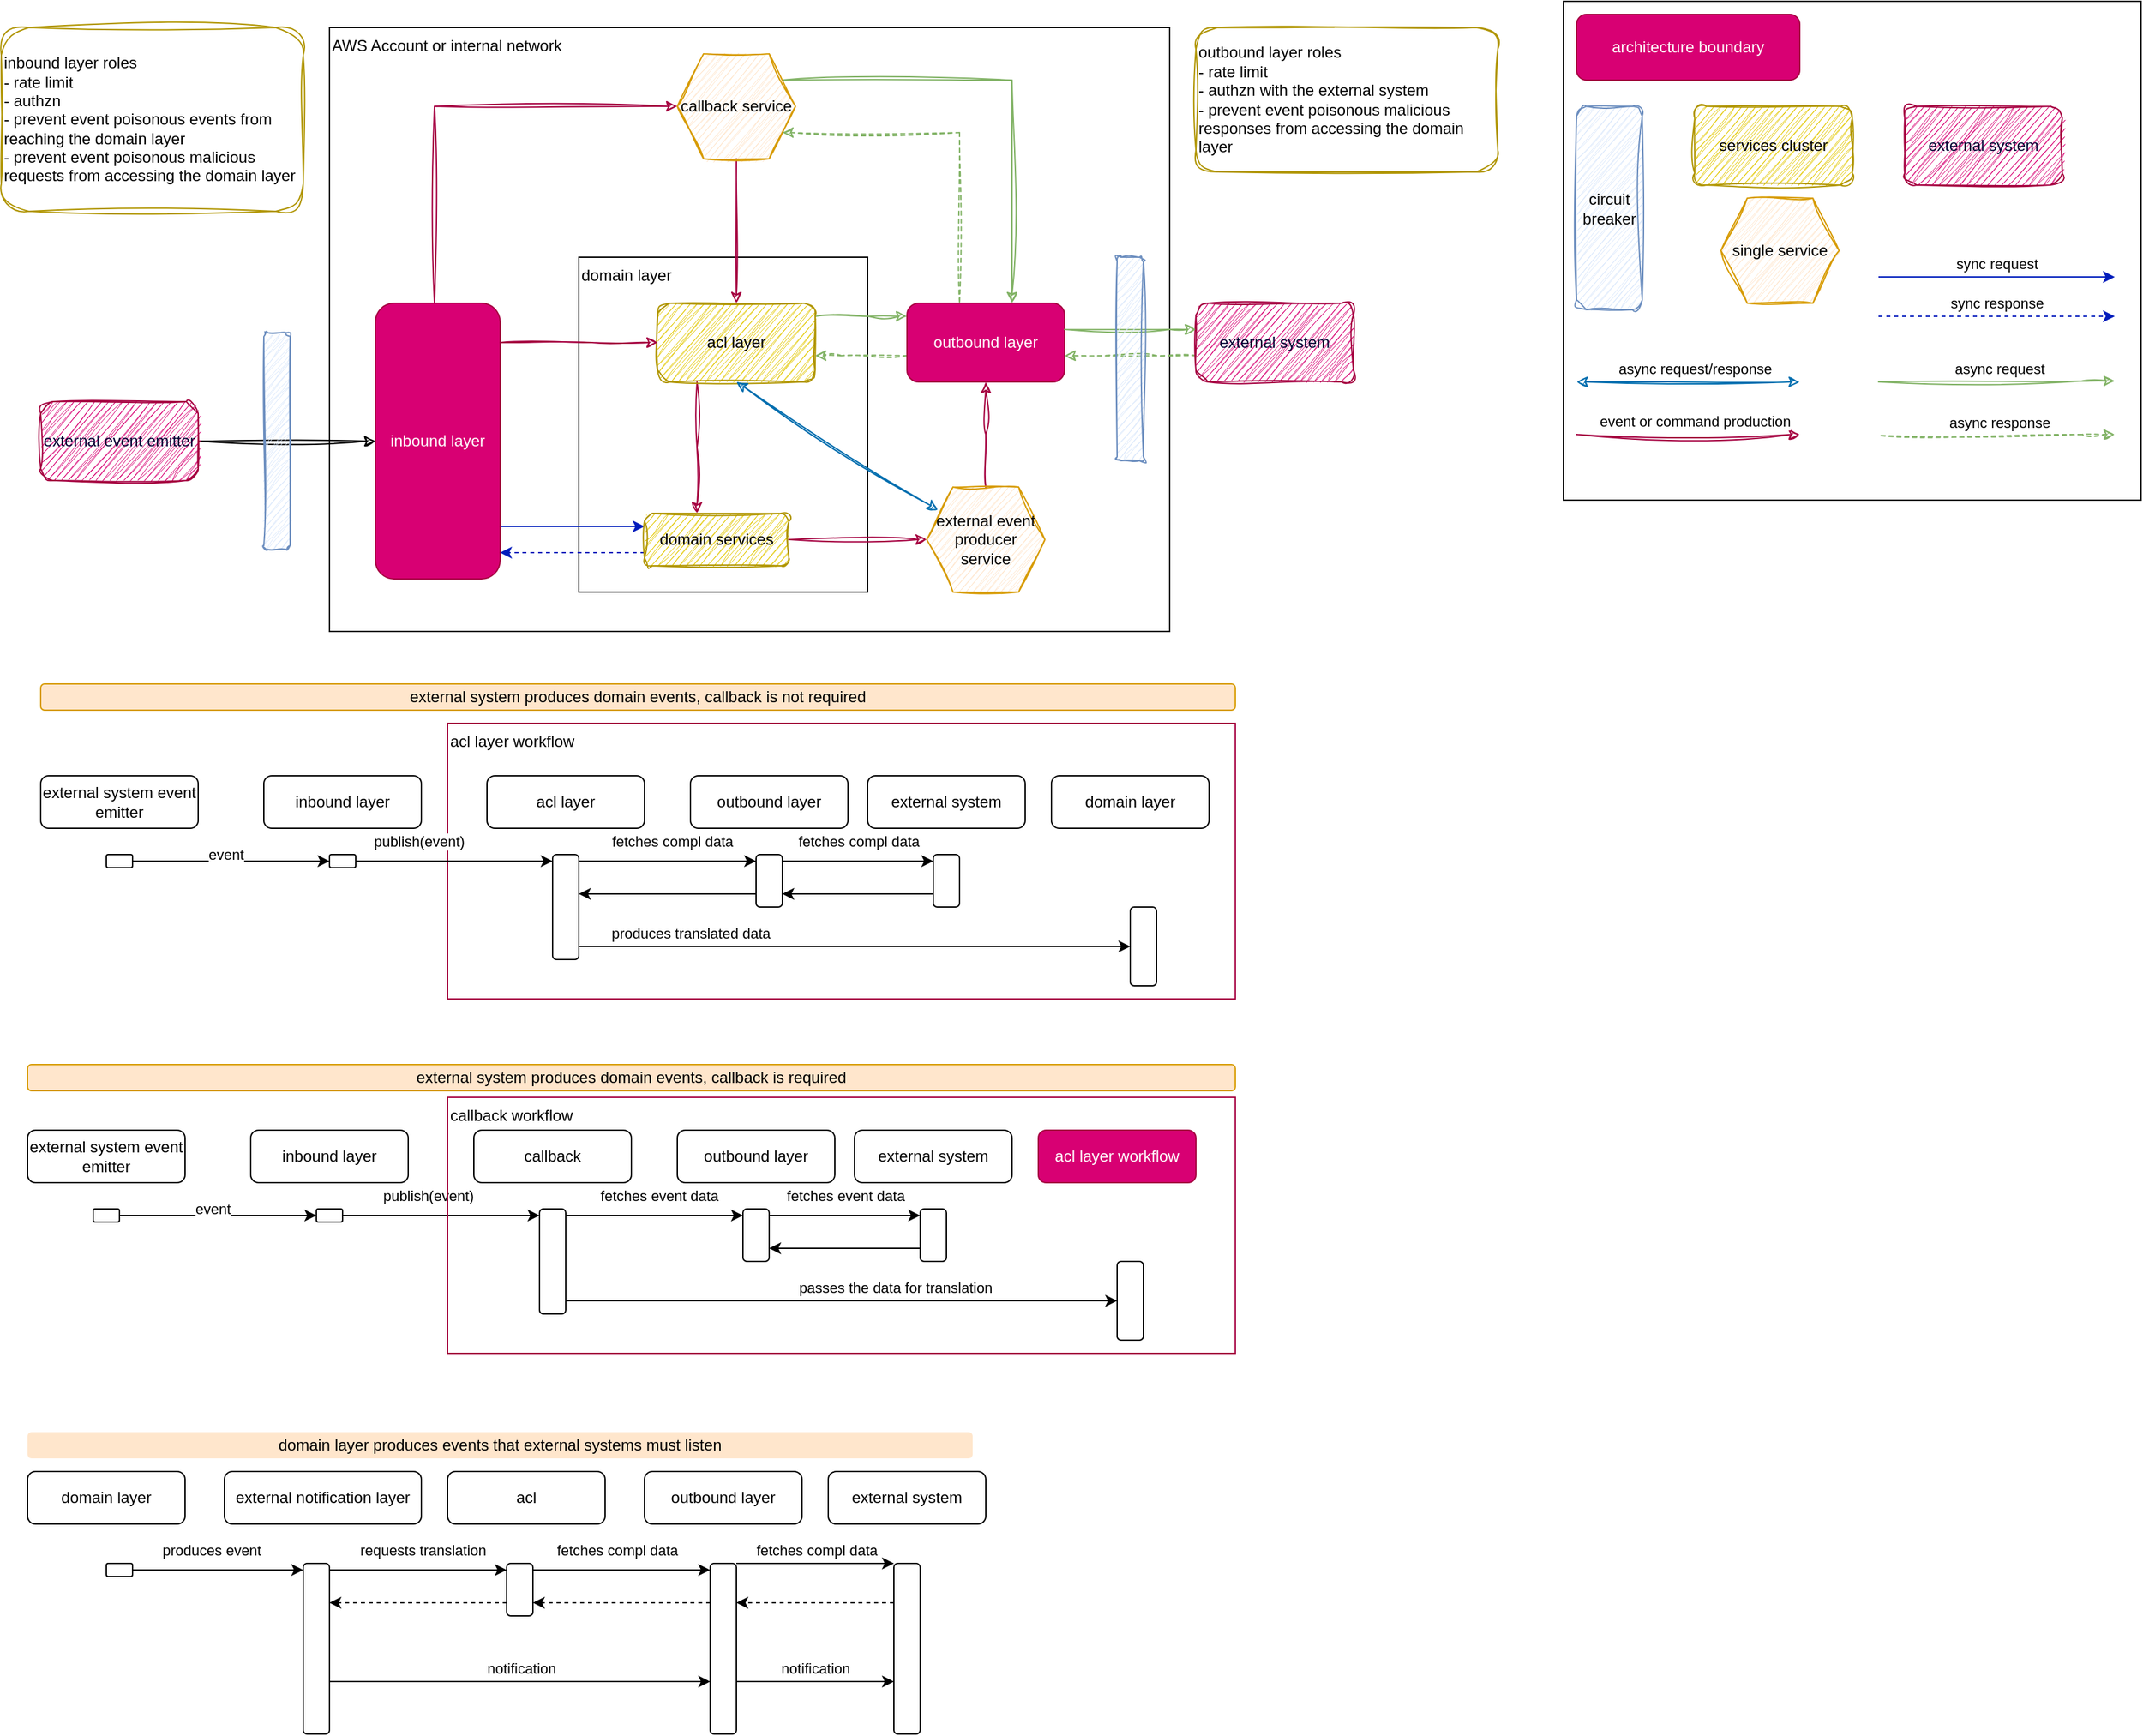 <mxfile version="24.7.16">
  <diagram name="Page-1" id="mTSfqAxX8N2mnZxUYapa">
    <mxGraphModel dx="1545" dy="945" grid="1" gridSize="10" guides="1" tooltips="1" connect="1" arrows="1" fold="1" page="1" pageScale="1" pageWidth="1100" pageHeight="850" math="0" shadow="0">
      <root>
        <mxCell id="0" />
        <mxCell id="1" parent="0" />
        <mxCell id="BMornot-12GbIPk6p5fr-218" value="AWS Account or internal network" style="rounded=0;whiteSpace=wrap;html=1;fillColor=none;align=left;verticalAlign=top;strokeColor=default;" parent="1" vertex="1">
          <mxGeometry x="440" y="130" width="640" height="460" as="geometry" />
        </mxCell>
        <mxCell id="n0J22c6dAYTdCPLAt_92-2" value="domain layer" style="rounded=0;whiteSpace=wrap;html=1;align=left;verticalAlign=top;" vertex="1" parent="1">
          <mxGeometry x="630" y="305" width="220" height="255" as="geometry" />
        </mxCell>
        <mxCell id="BMornot-12GbIPk6p5fr-287" value="acl layer workflow" style="rounded=0;whiteSpace=wrap;html=1;fillColor=none;fontColor=#000000;strokeColor=#A50040;align=left;verticalAlign=top;" parent="1" vertex="1">
          <mxGeometry x="530" y="660" width="600" height="210" as="geometry" />
        </mxCell>
        <mxCell id="BMornot-12GbIPk6p5fr-230" value="" style="rounded=0;whiteSpace=wrap;html=1;fillColor=none;align=left;verticalAlign=top;strokeColor=default;" parent="1" vertex="1">
          <mxGeometry x="1380" y="110" width="440" height="380" as="geometry" />
        </mxCell>
        <mxCell id="BMornot-12GbIPk6p5fr-58" value="external system event emitter" style="rounded=1;whiteSpace=wrap;html=1;" parent="1" vertex="1">
          <mxGeometry x="220" y="700" width="120" height="40" as="geometry" />
        </mxCell>
        <mxCell id="BMornot-12GbIPk6p5fr-59" value="acl layer" style="rounded=1;whiteSpace=wrap;html=1;" parent="1" vertex="1">
          <mxGeometry x="560" y="700" width="120" height="40" as="geometry" />
        </mxCell>
        <mxCell id="BMornot-12GbIPk6p5fr-60" value="outbound layer" style="rounded=1;whiteSpace=wrap;html=1;" parent="1" vertex="1">
          <mxGeometry x="715" y="700" width="120" height="40" as="geometry" />
        </mxCell>
        <mxCell id="BMornot-12GbIPk6p5fr-61" value="domain layer" style="rounded=1;whiteSpace=wrap;html=1;" parent="1" vertex="1">
          <mxGeometry x="990" y="700" width="120" height="40" as="geometry" />
        </mxCell>
        <mxCell id="BMornot-12GbIPk6p5fr-62" value="external system" style="rounded=1;whiteSpace=wrap;html=1;" parent="1" vertex="1">
          <mxGeometry x="850" y="700" width="120" height="40" as="geometry" />
        </mxCell>
        <mxCell id="BMornot-12GbIPk6p5fr-63" value="external system produces domain events, callback is not required" style="rounded=1;whiteSpace=wrap;html=1;fillColor=#ffe6cc;strokeColor=#d79b00;" parent="1" vertex="1">
          <mxGeometry x="220" y="630" width="910" height="20" as="geometry" />
        </mxCell>
        <mxCell id="BMornot-12GbIPk6p5fr-72" style="edgeStyle=orthogonalEdgeStyle;rounded=0;orthogonalLoop=1;jettySize=auto;html=1;" parent="1" source="BMornot-12GbIPk6p5fr-66" target="BMornot-12GbIPk6p5fr-71" edge="1">
          <mxGeometry relative="1" as="geometry">
            <Array as="points">
              <mxPoint x="870" y="765" />
              <mxPoint x="870" y="765" />
            </Array>
          </mxGeometry>
        </mxCell>
        <mxCell id="BMornot-12GbIPk6p5fr-79" value="fetches compl data" style="edgeLabel;html=1;align=center;verticalAlign=middle;resizable=0;points=[];" parent="BMornot-12GbIPk6p5fr-72" vertex="1" connectable="0">
          <mxGeometry x="-0.346" relative="1" as="geometry">
            <mxPoint x="20" y="-15" as="offset" />
          </mxGeometry>
        </mxCell>
        <mxCell id="BMornot-12GbIPk6p5fr-75" style="edgeStyle=orthogonalEdgeStyle;rounded=0;orthogonalLoop=1;jettySize=auto;html=1;" parent="1" source="BMornot-12GbIPk6p5fr-66" target="BMornot-12GbIPk6p5fr-68" edge="1">
          <mxGeometry relative="1" as="geometry">
            <Array as="points">
              <mxPoint x="730" y="790" />
              <mxPoint x="730" y="790" />
            </Array>
          </mxGeometry>
        </mxCell>
        <mxCell id="BMornot-12GbIPk6p5fr-66" value="" style="rounded=1;whiteSpace=wrap;html=1;" parent="1" vertex="1">
          <mxGeometry x="765" y="760" width="20" height="40" as="geometry" />
        </mxCell>
        <mxCell id="BMornot-12GbIPk6p5fr-69" style="edgeStyle=orthogonalEdgeStyle;rounded=0;orthogonalLoop=1;jettySize=auto;html=1;" parent="1" source="BMornot-12GbIPk6p5fr-67" target="BMornot-12GbIPk6p5fr-68" edge="1">
          <mxGeometry relative="1" as="geometry">
            <Array as="points">
              <mxPoint x="580" y="765" />
              <mxPoint x="580" y="765" />
            </Array>
          </mxGeometry>
        </mxCell>
        <mxCell id="BMornot-12GbIPk6p5fr-294" value="publish(event)" style="edgeLabel;html=1;align=center;verticalAlign=middle;resizable=0;points=[];" parent="BMornot-12GbIPk6p5fr-69" vertex="1" connectable="0">
          <mxGeometry x="-0.431" relative="1" as="geometry">
            <mxPoint x="5" y="-15" as="offset" />
          </mxGeometry>
        </mxCell>
        <mxCell id="BMornot-12GbIPk6p5fr-67" value="" style="rounded=1;whiteSpace=wrap;html=1;" parent="1" vertex="1">
          <mxGeometry x="440" y="760" width="20" height="10" as="geometry" />
        </mxCell>
        <mxCell id="BMornot-12GbIPk6p5fr-70" style="edgeStyle=orthogonalEdgeStyle;rounded=0;orthogonalLoop=1;jettySize=auto;html=1;" parent="1" source="BMornot-12GbIPk6p5fr-68" target="BMornot-12GbIPk6p5fr-66" edge="1">
          <mxGeometry relative="1" as="geometry">
            <Array as="points">
              <mxPoint x="740" y="765" />
              <mxPoint x="740" y="765" />
            </Array>
          </mxGeometry>
        </mxCell>
        <mxCell id="BMornot-12GbIPk6p5fr-78" value="fetches compl data" style="edgeLabel;html=1;align=center;verticalAlign=middle;resizable=0;points=[];" parent="BMornot-12GbIPk6p5fr-70" vertex="1" connectable="0">
          <mxGeometry x="-0.27" y="1" relative="1" as="geometry">
            <mxPoint x="21" y="-14" as="offset" />
          </mxGeometry>
        </mxCell>
        <mxCell id="BMornot-12GbIPk6p5fr-77" style="edgeStyle=orthogonalEdgeStyle;rounded=0;orthogonalLoop=1;jettySize=auto;html=1;" parent="1" source="BMornot-12GbIPk6p5fr-68" target="BMornot-12GbIPk6p5fr-76" edge="1">
          <mxGeometry relative="1" as="geometry">
            <Array as="points">
              <mxPoint x="740" y="830" />
              <mxPoint x="740" y="830" />
            </Array>
          </mxGeometry>
        </mxCell>
        <mxCell id="BMornot-12GbIPk6p5fr-80" value="produces translated data" style="edgeLabel;html=1;align=center;verticalAlign=middle;resizable=0;points=[];" parent="BMornot-12GbIPk6p5fr-77" vertex="1" connectable="0">
          <mxGeometry x="-0.729" y="1" relative="1" as="geometry">
            <mxPoint x="28" y="-9" as="offset" />
          </mxGeometry>
        </mxCell>
        <mxCell id="BMornot-12GbIPk6p5fr-68" value="" style="rounded=1;whiteSpace=wrap;html=1;" parent="1" vertex="1">
          <mxGeometry x="610" y="760" width="20" height="80" as="geometry" />
        </mxCell>
        <mxCell id="BMornot-12GbIPk6p5fr-73" style="edgeStyle=orthogonalEdgeStyle;rounded=0;orthogonalLoop=1;jettySize=auto;html=1;" parent="1" source="BMornot-12GbIPk6p5fr-71" target="BMornot-12GbIPk6p5fr-66" edge="1">
          <mxGeometry relative="1" as="geometry">
            <Array as="points">
              <mxPoint x="820" y="790" />
              <mxPoint x="820" y="790" />
            </Array>
          </mxGeometry>
        </mxCell>
        <mxCell id="BMornot-12GbIPk6p5fr-71" value="" style="rounded=1;whiteSpace=wrap;html=1;" parent="1" vertex="1">
          <mxGeometry x="900" y="760" width="20" height="40" as="geometry" />
        </mxCell>
        <mxCell id="BMornot-12GbIPk6p5fr-76" value="" style="rounded=1;whiteSpace=wrap;html=1;" parent="1" vertex="1">
          <mxGeometry x="1050" y="800" width="20" height="60" as="geometry" />
        </mxCell>
        <mxCell id="BMornot-12GbIPk6p5fr-87" style="edgeStyle=orthogonalEdgeStyle;rounded=0;orthogonalLoop=1;jettySize=auto;html=1;" parent="1" source="BMornot-12GbIPk6p5fr-90" target="BMornot-12GbIPk6p5fr-99" edge="1">
          <mxGeometry relative="1" as="geometry">
            <Array as="points">
              <mxPoint x="680" y="1305" />
              <mxPoint x="680" y="1305" />
            </Array>
          </mxGeometry>
        </mxCell>
        <mxCell id="BMornot-12GbIPk6p5fr-88" value="fetches compl data" style="edgeLabel;html=1;align=center;verticalAlign=middle;resizable=0;points=[];" parent="BMornot-12GbIPk6p5fr-87" vertex="1" connectable="0">
          <mxGeometry x="-0.346" relative="1" as="geometry">
            <mxPoint x="20" y="-15" as="offset" />
          </mxGeometry>
        </mxCell>
        <mxCell id="BMornot-12GbIPk6p5fr-89" style="edgeStyle=orthogonalEdgeStyle;rounded=0;orthogonalLoop=1;jettySize=auto;html=1;dashed=1;" parent="1" source="BMornot-12GbIPk6p5fr-90" target="BMornot-12GbIPk6p5fr-97" edge="1">
          <mxGeometry relative="1" as="geometry">
            <Array as="points">
              <mxPoint x="540" y="1330" />
              <mxPoint x="540" y="1330" />
            </Array>
          </mxGeometry>
        </mxCell>
        <mxCell id="BMornot-12GbIPk6p5fr-90" value="" style="rounded=1;whiteSpace=wrap;html=1;" parent="1" vertex="1">
          <mxGeometry x="575" y="1300" width="20" height="40" as="geometry" />
        </mxCell>
        <mxCell id="BMornot-12GbIPk6p5fr-91" style="edgeStyle=orthogonalEdgeStyle;rounded=0;orthogonalLoop=1;jettySize=auto;html=1;" parent="1" source="BMornot-12GbIPk6p5fr-92" target="BMornot-12GbIPk6p5fr-97" edge="1">
          <mxGeometry relative="1" as="geometry">
            <Array as="points">
              <mxPoint x="390" y="1305" />
              <mxPoint x="390" y="1305" />
            </Array>
          </mxGeometry>
        </mxCell>
        <mxCell id="BMornot-12GbIPk6p5fr-112" value="produces event" style="edgeLabel;html=1;align=center;verticalAlign=middle;resizable=0;points=[];" parent="BMornot-12GbIPk6p5fr-91" vertex="1" connectable="0">
          <mxGeometry x="-0.402" y="-1" relative="1" as="geometry">
            <mxPoint x="21" y="-16" as="offset" />
          </mxGeometry>
        </mxCell>
        <mxCell id="BMornot-12GbIPk6p5fr-92" value="" style="rounded=1;whiteSpace=wrap;html=1;" parent="1" vertex="1">
          <mxGeometry x="270" y="1300" width="20" height="10" as="geometry" />
        </mxCell>
        <mxCell id="BMornot-12GbIPk6p5fr-93" style="edgeStyle=orthogonalEdgeStyle;rounded=0;orthogonalLoop=1;jettySize=auto;html=1;" parent="1" source="BMornot-12GbIPk6p5fr-97" target="BMornot-12GbIPk6p5fr-90" edge="1">
          <mxGeometry relative="1" as="geometry">
            <Array as="points">
              <mxPoint x="550" y="1305" />
              <mxPoint x="550" y="1305" />
            </Array>
          </mxGeometry>
        </mxCell>
        <mxCell id="BMornot-12GbIPk6p5fr-94" value="requests translation" style="edgeLabel;html=1;align=center;verticalAlign=middle;resizable=0;points=[];" parent="BMornot-12GbIPk6p5fr-93" vertex="1" connectable="0">
          <mxGeometry x="-0.27" y="1" relative="1" as="geometry">
            <mxPoint x="21" y="-14" as="offset" />
          </mxGeometry>
        </mxCell>
        <mxCell id="BMornot-12GbIPk6p5fr-95" style="edgeStyle=orthogonalEdgeStyle;rounded=0;orthogonalLoop=1;jettySize=auto;html=1;" parent="1" source="BMornot-12GbIPk6p5fr-97" target="BMornot-12GbIPk6p5fr-99" edge="1">
          <mxGeometry relative="1" as="geometry">
            <Array as="points">
              <mxPoint x="590" y="1390" />
              <mxPoint x="590" y="1390" />
            </Array>
            <mxPoint x="740" y="1370" as="targetPoint" />
          </mxGeometry>
        </mxCell>
        <mxCell id="BMornot-12GbIPk6p5fr-96" value="notification" style="edgeLabel;html=1;align=center;verticalAlign=middle;resizable=0;points=[];" parent="BMornot-12GbIPk6p5fr-95" vertex="1" connectable="0">
          <mxGeometry x="-0.729" y="1" relative="1" as="geometry">
            <mxPoint x="106" y="-9" as="offset" />
          </mxGeometry>
        </mxCell>
        <mxCell id="BMornot-12GbIPk6p5fr-97" value="" style="rounded=1;whiteSpace=wrap;html=1;" parent="1" vertex="1">
          <mxGeometry x="420" y="1300" width="20" height="130" as="geometry" />
        </mxCell>
        <mxCell id="BMornot-12GbIPk6p5fr-98" style="edgeStyle=orthogonalEdgeStyle;rounded=0;orthogonalLoop=1;jettySize=auto;html=1;dashed=1;" parent="1" source="BMornot-12GbIPk6p5fr-99" target="BMornot-12GbIPk6p5fr-90" edge="1">
          <mxGeometry relative="1" as="geometry">
            <Array as="points">
              <mxPoint x="630" y="1330" />
              <mxPoint x="630" y="1330" />
            </Array>
          </mxGeometry>
        </mxCell>
        <mxCell id="BMornot-12GbIPk6p5fr-114" style="edgeStyle=orthogonalEdgeStyle;rounded=0;orthogonalLoop=1;jettySize=auto;html=1;" parent="1" source="BMornot-12GbIPk6p5fr-99" target="BMornot-12GbIPk6p5fr-113" edge="1">
          <mxGeometry relative="1" as="geometry">
            <Array as="points">
              <mxPoint x="810" y="1300" />
              <mxPoint x="810" y="1300" />
            </Array>
          </mxGeometry>
        </mxCell>
        <mxCell id="BMornot-12GbIPk6p5fr-116" value="fetches compl data" style="edgeLabel;html=1;align=center;verticalAlign=middle;resizable=0;points=[];" parent="BMornot-12GbIPk6p5fr-114" vertex="1" connectable="0">
          <mxGeometry x="-0.341" y="-1" relative="1" as="geometry">
            <mxPoint x="21" y="-11" as="offset" />
          </mxGeometry>
        </mxCell>
        <mxCell id="BMornot-12GbIPk6p5fr-118" style="edgeStyle=orthogonalEdgeStyle;rounded=0;orthogonalLoop=1;jettySize=auto;html=1;" parent="1" source="BMornot-12GbIPk6p5fr-99" target="BMornot-12GbIPk6p5fr-113" edge="1">
          <mxGeometry relative="1" as="geometry">
            <Array as="points">
              <mxPoint x="810" y="1390" />
              <mxPoint x="810" y="1390" />
            </Array>
          </mxGeometry>
        </mxCell>
        <mxCell id="BMornot-12GbIPk6p5fr-119" value="notification" style="edgeLabel;html=1;align=center;verticalAlign=middle;resizable=0;points=[];" parent="BMornot-12GbIPk6p5fr-118" vertex="1" connectable="0">
          <mxGeometry x="-0.255" y="2" relative="1" as="geometry">
            <mxPoint x="15" y="-8" as="offset" />
          </mxGeometry>
        </mxCell>
        <mxCell id="BMornot-12GbIPk6p5fr-99" value="" style="rounded=1;whiteSpace=wrap;html=1;" parent="1" vertex="1">
          <mxGeometry x="730" y="1300" width="20" height="130" as="geometry" />
        </mxCell>
        <mxCell id="BMornot-12GbIPk6p5fr-103" value="domain layer" style="rounded=1;whiteSpace=wrap;html=1;" parent="1" vertex="1">
          <mxGeometry x="210" y="1230" width="120" height="40" as="geometry" />
        </mxCell>
        <mxCell id="BMornot-12GbIPk6p5fr-104" value="external notification layer" style="rounded=1;whiteSpace=wrap;html=1;" parent="1" vertex="1">
          <mxGeometry x="360" y="1230" width="150" height="40" as="geometry" />
        </mxCell>
        <mxCell id="BMornot-12GbIPk6p5fr-107" value="outbound layer" style="rounded=1;whiteSpace=wrap;html=1;" parent="1" vertex="1">
          <mxGeometry x="680" y="1230" width="120" height="40" as="geometry" />
        </mxCell>
        <mxCell id="BMornot-12GbIPk6p5fr-108" value="external system" style="rounded=1;whiteSpace=wrap;html=1;" parent="1" vertex="1">
          <mxGeometry x="820" y="1230" width="120" height="40" as="geometry" />
        </mxCell>
        <mxCell id="BMornot-12GbIPk6p5fr-110" value="acl" style="rounded=1;whiteSpace=wrap;html=1;" parent="1" vertex="1">
          <mxGeometry x="530" y="1230" width="120" height="40" as="geometry" />
        </mxCell>
        <mxCell id="BMornot-12GbIPk6p5fr-115" style="edgeStyle=orthogonalEdgeStyle;rounded=0;orthogonalLoop=1;jettySize=auto;html=1;dashed=1;" parent="1" source="BMornot-12GbIPk6p5fr-113" target="BMornot-12GbIPk6p5fr-99" edge="1">
          <mxGeometry relative="1" as="geometry">
            <Array as="points">
              <mxPoint x="810" y="1330" />
              <mxPoint x="810" y="1330" />
            </Array>
          </mxGeometry>
        </mxCell>
        <mxCell id="BMornot-12GbIPk6p5fr-113" value="" style="rounded=1;whiteSpace=wrap;html=1;" parent="1" vertex="1">
          <mxGeometry x="870" y="1300" width="20" height="130" as="geometry" />
        </mxCell>
        <mxCell id="BMornot-12GbIPk6p5fr-120" value="domain layer produces events that external systems must listen" style="rounded=1;whiteSpace=wrap;html=1;fillColor=#ffe6cc;strokeColor=none;" parent="1" vertex="1">
          <mxGeometry x="210" y="1200" width="720" height="20" as="geometry" />
        </mxCell>
        <mxCell id="BMornot-12GbIPk6p5fr-195" style="edgeStyle=orthogonalEdgeStyle;rounded=0;orthogonalLoop=1;jettySize=auto;html=1;sketch=1;curveFitting=1;jiggle=2;" parent="1" source="BMornot-12GbIPk6p5fr-183" target="BMornot-12GbIPk6p5fr-185" edge="1">
          <mxGeometry relative="1" as="geometry" />
        </mxCell>
        <mxCell id="BMornot-12GbIPk6p5fr-183" value="external event emitter" style="rounded=1;whiteSpace=wrap;html=1;sketch=1;curveFitting=1;jiggle=2;fillColor=#d80073;strokeColor=#A50040;fontColor=#000033;" parent="1" vertex="1">
          <mxGeometry x="220" y="415" width="120" height="60" as="geometry" />
        </mxCell>
        <mxCell id="BMornot-12GbIPk6p5fr-194" style="edgeStyle=orthogonalEdgeStyle;rounded=0;orthogonalLoop=1;jettySize=auto;html=1;sketch=1;curveFitting=1;jiggle=2;fillColor=#d80073;strokeColor=#A50040;" parent="1" source="BMornot-12GbIPk6p5fr-184" target="BMornot-12GbIPk6p5fr-193" edge="1">
          <mxGeometry relative="1" as="geometry">
            <Array as="points">
              <mxPoint x="720" y="450" />
              <mxPoint x="720" y="450" />
            </Array>
          </mxGeometry>
        </mxCell>
        <mxCell id="BMornot-12GbIPk6p5fr-198" style="edgeStyle=orthogonalEdgeStyle;rounded=0;orthogonalLoop=1;jettySize=auto;html=1;sketch=1;curveFitting=1;jiggle=2;fillColor=#d5e8d4;strokeColor=#82b366;" parent="1" source="BMornot-12GbIPk6p5fr-184" target="BMornot-12GbIPk6p5fr-187" edge="1">
          <mxGeometry relative="1" as="geometry">
            <Array as="points">
              <mxPoint x="850" y="350" />
              <mxPoint x="850" y="350" />
            </Array>
          </mxGeometry>
        </mxCell>
        <mxCell id="BMornot-12GbIPk6p5fr-184" value="acl layer" style="rounded=1;whiteSpace=wrap;html=1;sketch=1;curveFitting=1;jiggle=2;fillColor=#e3c800;strokeColor=#B09500;fontColor=#000000;" parent="1" vertex="1">
          <mxGeometry x="690" y="340" width="120" height="60" as="geometry" />
        </mxCell>
        <mxCell id="BMornot-12GbIPk6p5fr-200" style="edgeStyle=orthogonalEdgeStyle;rounded=0;orthogonalLoop=1;jettySize=auto;html=1;sketch=1;curveFitting=1;jiggle=2;fillColor=#d80073;strokeColor=#A50040;" parent="1" source="BMornot-12GbIPk6p5fr-185" target="BMornot-12GbIPk6p5fr-184" edge="1">
          <mxGeometry relative="1" as="geometry">
            <Array as="points">
              <mxPoint x="640" y="370" />
              <mxPoint x="640" y="370" />
            </Array>
          </mxGeometry>
        </mxCell>
        <mxCell id="BMornot-12GbIPk6p5fr-205" style="edgeStyle=orthogonalEdgeStyle;rounded=0;orthogonalLoop=1;jettySize=auto;html=1;entryX=0;entryY=0.5;entryDx=0;entryDy=0;sketch=1;curveFitting=1;jiggle=2;fillColor=#d80073;strokeColor=#A50040;" parent="1" source="BMornot-12GbIPk6p5fr-185" target="BMornot-12GbIPk6p5fr-204" edge="1">
          <mxGeometry relative="1" as="geometry">
            <Array as="points">
              <mxPoint x="520" y="190" />
            </Array>
          </mxGeometry>
        </mxCell>
        <mxCell id="BMornot-12GbIPk6p5fr-231" style="edgeStyle=orthogonalEdgeStyle;rounded=0;orthogonalLoop=1;jettySize=auto;html=1;fillColor=#0050ef;strokeColor=#001DBC;" parent="1" source="BMornot-12GbIPk6p5fr-185" target="BMornot-12GbIPk6p5fr-193" edge="1">
          <mxGeometry relative="1" as="geometry">
            <Array as="points">
              <mxPoint x="630" y="510" />
              <mxPoint x="630" y="510" />
            </Array>
          </mxGeometry>
        </mxCell>
        <mxCell id="BMornot-12GbIPk6p5fr-185" value="inbound layer" style="rounded=1;whiteSpace=wrap;html=1;fillColor=#d80073;strokeColor=#A50040;fontColor=#ffffff;" parent="1" vertex="1">
          <mxGeometry x="475" y="340" width="95" height="210" as="geometry" />
        </mxCell>
        <mxCell id="BMornot-12GbIPk6p5fr-189" style="edgeStyle=orthogonalEdgeStyle;rounded=0;orthogonalLoop=1;jettySize=auto;html=1;startArrow=classic;startFill=1;endArrow=none;endFill=0;dashed=1;sketch=1;curveFitting=1;jiggle=2;fillColor=#d5e8d4;strokeColor=#82b366;" parent="1" source="BMornot-12GbIPk6p5fr-204" target="BMornot-12GbIPk6p5fr-187" edge="1">
          <mxGeometry relative="1" as="geometry">
            <mxPoint x="810" y="210.053" as="sourcePoint" />
            <Array as="points">
              <mxPoint x="920" y="210" />
            </Array>
          </mxGeometry>
        </mxCell>
        <mxCell id="BMornot-12GbIPk6p5fr-191" style="edgeStyle=orthogonalEdgeStyle;rounded=0;orthogonalLoop=1;jettySize=auto;html=1;sketch=1;curveFitting=1;jiggle=2;fillColor=#d80073;strokeColor=#A50040;" parent="1" source="BMornot-12GbIPk6p5fr-204" target="BMornot-12GbIPk6p5fr-184" edge="1">
          <mxGeometry relative="1" as="geometry">
            <mxPoint x="750" y="230" as="sourcePoint" />
            <Array as="points" />
          </mxGeometry>
        </mxCell>
        <mxCell id="BMornot-12GbIPk6p5fr-190" style="edgeStyle=orthogonalEdgeStyle;rounded=0;orthogonalLoop=1;jettySize=auto;html=1;startArrow=classic;startFill=1;endArrow=none;endFill=0;sketch=1;curveFitting=1;jiggle=2;fillColor=#d5e8d4;strokeColor=#82b366;" parent="1" source="BMornot-12GbIPk6p5fr-187" target="BMornot-12GbIPk6p5fr-204" edge="1">
          <mxGeometry relative="1" as="geometry">
            <mxPoint x="810" y="180.053" as="targetPoint" />
            <Array as="points">
              <mxPoint x="960" y="170" />
            </Array>
          </mxGeometry>
        </mxCell>
        <mxCell id="BMornot-12GbIPk6p5fr-199" style="edgeStyle=orthogonalEdgeStyle;rounded=0;orthogonalLoop=1;jettySize=auto;html=1;dashed=1;sketch=1;curveFitting=1;jiggle=2;fillColor=#d5e8d4;strokeColor=#82b366;" parent="1" source="BMornot-12GbIPk6p5fr-187" target="BMornot-12GbIPk6p5fr-184" edge="1">
          <mxGeometry relative="1" as="geometry">
            <Array as="points">
              <mxPoint x="830" y="380" />
              <mxPoint x="830" y="380" />
            </Array>
          </mxGeometry>
        </mxCell>
        <mxCell id="BMornot-12GbIPk6p5fr-187" value="outbound layer" style="rounded=1;whiteSpace=wrap;html=1;fillColor=#d80073;strokeColor=#A50040;fontColor=#ffffff;" parent="1" vertex="1">
          <mxGeometry x="880" y="340" width="120" height="60" as="geometry" />
        </mxCell>
        <mxCell id="BMornot-12GbIPk6p5fr-197" style="edgeStyle=orthogonalEdgeStyle;rounded=0;orthogonalLoop=1;jettySize=auto;html=1;dashed=1;sketch=1;curveFitting=1;jiggle=2;fillColor=#d5e8d4;strokeColor=#82b366;" parent="1" source="BMornot-12GbIPk6p5fr-188" target="BMornot-12GbIPk6p5fr-187" edge="1">
          <mxGeometry relative="1" as="geometry">
            <Array as="points">
              <mxPoint x="1070" y="380" />
              <mxPoint x="1070" y="380" />
            </Array>
          </mxGeometry>
        </mxCell>
        <mxCell id="BMornot-12GbIPk6p5fr-188" value="external system" style="rounded=1;whiteSpace=wrap;html=1;sketch=1;curveFitting=1;jiggle=2;strokeColor=#A50040;align=center;verticalAlign=middle;fontFamily=Helvetica;fontSize=12;fontColor=#000033;fillColor=#d80073;" parent="1" vertex="1">
          <mxGeometry x="1100" y="340" width="120" height="60" as="geometry" />
        </mxCell>
        <mxCell id="BMornot-12GbIPk6p5fr-203" style="edgeStyle=orthogonalEdgeStyle;rounded=0;orthogonalLoop=1;jettySize=auto;html=1;sketch=1;curveFitting=1;jiggle=2;fillColor=#d80073;strokeColor=#A50040;" parent="1" source="BMornot-12GbIPk6p5fr-193" target="BMornot-12GbIPk6p5fr-206" edge="1">
          <mxGeometry relative="1" as="geometry">
            <mxPoint x="890" y="520" as="targetPoint" />
            <Array as="points" />
          </mxGeometry>
        </mxCell>
        <mxCell id="BMornot-12GbIPk6p5fr-232" style="edgeStyle=orthogonalEdgeStyle;rounded=0;orthogonalLoop=1;jettySize=auto;html=1;fillColor=#0050ef;strokeColor=#001DBC;dashed=1;" parent="1" source="BMornot-12GbIPk6p5fr-193" target="BMornot-12GbIPk6p5fr-185" edge="1">
          <mxGeometry relative="1" as="geometry">
            <Array as="points">
              <mxPoint x="630" y="530" />
              <mxPoint x="630" y="530" />
            </Array>
          </mxGeometry>
        </mxCell>
        <mxCell id="BMornot-12GbIPk6p5fr-193" value="domain services" style="rounded=1;whiteSpace=wrap;html=1;sketch=1;curveFitting=1;jiggle=2;fillColor=#e3c800;strokeColor=#B09500;fontColor=#000000;" parent="1" vertex="1">
          <mxGeometry x="680" y="500" width="110" height="40" as="geometry" />
        </mxCell>
        <mxCell id="BMornot-12GbIPk6p5fr-196" style="edgeStyle=orthogonalEdgeStyle;rounded=0;orthogonalLoop=1;jettySize=auto;html=1;sketch=1;curveFitting=1;jiggle=2;fillColor=#d5e8d4;strokeColor=#82b366;" parent="1" source="BMornot-12GbIPk6p5fr-187" target="BMornot-12GbIPk6p5fr-188" edge="1">
          <mxGeometry relative="1" as="geometry">
            <Array as="points">
              <mxPoint x="1080" y="360" />
              <mxPoint x="1080" y="360" />
            </Array>
          </mxGeometry>
        </mxCell>
        <mxCell id="BMornot-12GbIPk6p5fr-204" value="callback service" style="shape=hexagon;perimeter=hexagonPerimeter2;whiteSpace=wrap;html=1;fixedSize=1;fillColor=#ffe6cc;strokeColor=#d79b00;sketch=1;curveFitting=1;jiggle=2;" parent="1" vertex="1">
          <mxGeometry x="705" y="150" width="90" height="80" as="geometry" />
        </mxCell>
        <mxCell id="BMornot-12GbIPk6p5fr-210" style="edgeStyle=orthogonalEdgeStyle;rounded=0;orthogonalLoop=1;jettySize=auto;html=1;sketch=1;curveFitting=1;jiggle=2;fillColor=#d80073;strokeColor=#A50040;" parent="1" source="BMornot-12GbIPk6p5fr-206" target="BMornot-12GbIPk6p5fr-187" edge="1">
          <mxGeometry relative="1" as="geometry">
            <Array as="points">
              <mxPoint x="940" y="440" />
              <mxPoint x="940" y="440" />
            </Array>
          </mxGeometry>
        </mxCell>
        <mxCell id="BMornot-12GbIPk6p5fr-206" value="external event producer service" style="shape=hexagon;perimeter=hexagonPerimeter2;whiteSpace=wrap;html=1;fixedSize=1;fillColor=#ffe6cc;strokeColor=#d79b00;sketch=1;curveFitting=1;jiggle=2;" parent="1" vertex="1">
          <mxGeometry x="895" y="480" width="90" height="80" as="geometry" />
        </mxCell>
        <mxCell id="BMornot-12GbIPk6p5fr-207" value="" style="endArrow=classic;html=1;rounded=0;exitX=0.095;exitY=0.22;exitDx=0;exitDy=0;exitPerimeter=0;entryX=0.5;entryY=1;entryDx=0;entryDy=0;startArrow=classic;startFill=1;sketch=1;curveFitting=1;jiggle=2;strokeColor=#006EAF;align=center;verticalAlign=middle;fontFamily=Helvetica;fontSize=11;fontColor=default;labelBackgroundColor=default;fillColor=#1ba1e2;" parent="1" source="BMornot-12GbIPk6p5fr-206" target="BMornot-12GbIPk6p5fr-184" edge="1">
          <mxGeometry width="50" height="50" relative="1" as="geometry">
            <mxPoint x="790" y="480" as="sourcePoint" />
            <mxPoint x="840" y="430" as="targetPoint" />
          </mxGeometry>
        </mxCell>
        <mxCell id="BMornot-12GbIPk6p5fr-212" value="" style="rounded=1;whiteSpace=wrap;html=1;sketch=1;curveFitting=1;jiggle=2;fillColor=#dae8fc;strokeColor=#6c8ebf;" parent="1" vertex="1">
          <mxGeometry x="1040" y="305" width="20" height="155" as="geometry" />
        </mxCell>
        <mxCell id="BMornot-12GbIPk6p5fr-213" value="" style="rounded=1;whiteSpace=wrap;html=1;sketch=1;curveFitting=1;jiggle=2;fillColor=#dae8fc;strokeColor=#6c8ebf;" parent="1" vertex="1">
          <mxGeometry x="390" y="362.5" width="20" height="165" as="geometry" />
        </mxCell>
        <mxCell id="BMornot-12GbIPk6p5fr-216" value="circuit breaker" style="rounded=1;whiteSpace=wrap;html=1;sketch=1;curveFitting=1;jiggle=2;fillColor=#dae8fc;strokeColor=#6c8ebf;" parent="1" vertex="1">
          <mxGeometry x="1390" y="190" width="50" height="155" as="geometry" />
        </mxCell>
        <mxCell id="BMornot-12GbIPk6p5fr-217" value="services cluster" style="rounded=1;whiteSpace=wrap;html=1;sketch=1;curveFitting=1;jiggle=2;fillColor=#e3c800;strokeColor=#B09500;fontColor=#000000;" parent="1" vertex="1">
          <mxGeometry x="1480" y="190" width="120" height="60" as="geometry" />
        </mxCell>
        <mxCell id="BMornot-12GbIPk6p5fr-219" value="single service" style="shape=hexagon;perimeter=hexagonPerimeter2;whiteSpace=wrap;html=1;fixedSize=1;fillColor=#ffe6cc;strokeColor=#d79b00;sketch=1;curveFitting=1;jiggle=2;" parent="1" vertex="1">
          <mxGeometry x="1500" y="260" width="90" height="80" as="geometry" />
        </mxCell>
        <mxCell id="BMornot-12GbIPk6p5fr-220" value="" style="endArrow=classic;html=1;rounded=0;entryX=0.5;entryY=1;entryDx=0;entryDy=0;startArrow=classic;startFill=1;sketch=1;curveFitting=1;jiggle=2;fillColor=#1ba1e2;strokeColor=#006EAF;" parent="1" edge="1">
          <mxGeometry width="50" height="50" relative="1" as="geometry">
            <mxPoint x="1560" y="400" as="sourcePoint" />
            <mxPoint x="1390" y="400" as="targetPoint" />
          </mxGeometry>
        </mxCell>
        <mxCell id="BMornot-12GbIPk6p5fr-221" value="async request/response" style="edgeLabel;html=1;align=center;verticalAlign=middle;resizable=0;points=[];" parent="BMornot-12GbIPk6p5fr-220" vertex="1" connectable="0">
          <mxGeometry x="-0.082" y="2" relative="1" as="geometry">
            <mxPoint x="-2" y="-12" as="offset" />
          </mxGeometry>
        </mxCell>
        <mxCell id="BMornot-12GbIPk6p5fr-222" style="edgeStyle=orthogonalEdgeStyle;rounded=0;orthogonalLoop=1;jettySize=auto;html=1;sketch=1;curveFitting=1;jiggle=2;fillColor=#d80073;strokeColor=#A50040;" parent="1" edge="1">
          <mxGeometry relative="1" as="geometry">
            <mxPoint x="1390" y="440" as="sourcePoint" />
            <mxPoint x="1560" y="440" as="targetPoint" />
            <Array as="points">
              <mxPoint x="1390" y="440" />
            </Array>
          </mxGeometry>
        </mxCell>
        <mxCell id="BMornot-12GbIPk6p5fr-223" value="event or command production" style="edgeLabel;html=1;align=center;verticalAlign=middle;resizable=0;points=[];" parent="BMornot-12GbIPk6p5fr-222" vertex="1" connectable="0">
          <mxGeometry x="0.209" y="-3" relative="1" as="geometry">
            <mxPoint x="-13" y="-13" as="offset" />
          </mxGeometry>
        </mxCell>
        <mxCell id="BMornot-12GbIPk6p5fr-224" style="edgeStyle=orthogonalEdgeStyle;rounded=0;orthogonalLoop=1;jettySize=auto;html=1;startArrow=classic;startFill=1;endArrow=none;endFill=0;sketch=1;curveFitting=1;jiggle=2;fillColor=#d5e8d4;strokeColor=#82b366;" parent="1" edge="1">
          <mxGeometry relative="1" as="geometry">
            <mxPoint x="1800" y="399.29" as="sourcePoint" />
            <mxPoint x="1620" y="400" as="targetPoint" />
            <Array as="points">
              <mxPoint x="1775" y="399.29" />
            </Array>
          </mxGeometry>
        </mxCell>
        <mxCell id="BMornot-12GbIPk6p5fr-226" value="async request" style="edgeLabel;html=1;align=center;verticalAlign=middle;resizable=0;points=[];" parent="BMornot-12GbIPk6p5fr-224" vertex="1" connectable="0">
          <mxGeometry x="0.137" y="1" relative="1" as="geometry">
            <mxPoint x="14" y="-11" as="offset" />
          </mxGeometry>
        </mxCell>
        <mxCell id="BMornot-12GbIPk6p5fr-227" style="edgeStyle=orthogonalEdgeStyle;rounded=0;orthogonalLoop=1;jettySize=auto;html=1;startArrow=classic;startFill=1;endArrow=none;endFill=0;sketch=1;curveFitting=1;jiggle=2;fillColor=#d5e8d4;strokeColor=#82b366;dashed=1;" parent="1" edge="1">
          <mxGeometry relative="1" as="geometry">
            <mxPoint x="1800" y="440.01" as="sourcePoint" />
            <mxPoint x="1620" y="440.72" as="targetPoint" />
            <Array as="points">
              <mxPoint x="1775" y="440.01" />
            </Array>
          </mxGeometry>
        </mxCell>
        <mxCell id="BMornot-12GbIPk6p5fr-228" value="async response" style="edgeLabel;html=1;align=center;verticalAlign=middle;resizable=0;points=[];" parent="BMornot-12GbIPk6p5fr-227" vertex="1" connectable="0">
          <mxGeometry x="0.137" y="1" relative="1" as="geometry">
            <mxPoint x="14" y="-11" as="offset" />
          </mxGeometry>
        </mxCell>
        <mxCell id="BMornot-12GbIPk6p5fr-229" value="external system" style="rounded=1;whiteSpace=wrap;html=1;sketch=1;curveFitting=1;jiggle=2;strokeColor=#A50040;align=center;verticalAlign=middle;fontFamily=Helvetica;fontSize=12;fontColor=#000033;fillColor=#d80073;" parent="1" vertex="1">
          <mxGeometry x="1640" y="190" width="120" height="60" as="geometry" />
        </mxCell>
        <mxCell id="BMornot-12GbIPk6p5fr-234" value="&lt;div&gt;inbound layer roles&lt;/div&gt;&lt;div&gt;- rate limit&lt;/div&gt;&lt;div&gt;- authzn&lt;/div&gt;&lt;div&gt;- prevent event poisonous events from reaching the domain layer&lt;br&gt;&lt;div&gt;- prevent event poisonous malicious requests from accessing the domain layer&lt;br&gt;&lt;/div&gt;&lt;/div&gt;" style="rounded=1;whiteSpace=wrap;html=1;sketch=1;curveFitting=1;jiggle=2;fillColor=none;strokeColor=#B09500;fontColor=#000000;align=left;" parent="1" vertex="1">
          <mxGeometry x="190" y="130" width="230" height="140" as="geometry" />
        </mxCell>
        <mxCell id="BMornot-12GbIPk6p5fr-235" value="&lt;div&gt;outbound layer roles&lt;/div&gt;&lt;div&gt;- rate limit&lt;/div&gt;&lt;div&gt;- authzn with the external system&lt;br&gt;&lt;div&gt;- prevent event poisonous malicious responses from accessing the domain layer&lt;br&gt;&lt;/div&gt;&lt;/div&gt;" style="rounded=1;whiteSpace=wrap;html=1;sketch=1;curveFitting=1;jiggle=2;fillColor=none;strokeColor=#B09500;fontColor=#000000;align=left;" parent="1" vertex="1">
          <mxGeometry x="1100" y="130" width="230" height="110" as="geometry" />
        </mxCell>
        <mxCell id="BMornot-12GbIPk6p5fr-236" style="edgeStyle=orthogonalEdgeStyle;rounded=0;orthogonalLoop=1;jettySize=auto;html=1;fillColor=#0050ef;strokeColor=#001DBC;" parent="1" edge="1">
          <mxGeometry relative="1" as="geometry">
            <mxPoint x="1620" y="320" as="sourcePoint" />
            <mxPoint x="1800" y="320" as="targetPoint" />
            <Array as="points">
              <mxPoint x="1680" y="320" />
              <mxPoint x="1680" y="320" />
            </Array>
          </mxGeometry>
        </mxCell>
        <mxCell id="BMornot-12GbIPk6p5fr-237" value="sync request" style="edgeLabel;html=1;align=center;verticalAlign=middle;resizable=0;points=[];" parent="BMornot-12GbIPk6p5fr-236" vertex="1" connectable="0">
          <mxGeometry x="-0.164" y="1" relative="1" as="geometry">
            <mxPoint x="15" y="-9" as="offset" />
          </mxGeometry>
        </mxCell>
        <mxCell id="BMornot-12GbIPk6p5fr-238" style="edgeStyle=orthogonalEdgeStyle;rounded=0;orthogonalLoop=1;jettySize=auto;html=1;fillColor=#0050ef;strokeColor=#001DBC;dashed=1;" parent="1" edge="1">
          <mxGeometry relative="1" as="geometry">
            <mxPoint x="1620" y="350" as="sourcePoint" />
            <mxPoint x="1800" y="350" as="targetPoint" />
            <Array as="points">
              <mxPoint x="1680" y="350" />
              <mxPoint x="1680" y="350" />
            </Array>
          </mxGeometry>
        </mxCell>
        <mxCell id="BMornot-12GbIPk6p5fr-239" value="sync response" style="edgeLabel;html=1;align=center;verticalAlign=middle;resizable=0;points=[];" parent="BMornot-12GbIPk6p5fr-238" vertex="1" connectable="0">
          <mxGeometry x="-0.164" y="1" relative="1" as="geometry">
            <mxPoint x="15" y="-9" as="offset" />
          </mxGeometry>
        </mxCell>
        <mxCell id="BMornot-12GbIPk6p5fr-267" value="callback" style="rounded=1;whiteSpace=wrap;html=1;" parent="1" vertex="1">
          <mxGeometry x="550" y="970" width="120" height="40" as="geometry" />
        </mxCell>
        <mxCell id="BMornot-12GbIPk6p5fr-268" value="outbound layer" style="rounded=1;whiteSpace=wrap;html=1;" parent="1" vertex="1">
          <mxGeometry x="705" y="970" width="120" height="40" as="geometry" />
        </mxCell>
        <mxCell id="BMornot-12GbIPk6p5fr-270" value="external system" style="rounded=1;whiteSpace=wrap;html=1;" parent="1" vertex="1">
          <mxGeometry x="840" y="970" width="120" height="40" as="geometry" />
        </mxCell>
        <mxCell id="BMornot-12GbIPk6p5fr-271" value="external system produces domain events, callback is required" style="rounded=1;whiteSpace=wrap;html=1;fillColor=#ffe6cc;strokeColor=#d79b00;" parent="1" vertex="1">
          <mxGeometry x="210" y="920" width="920" height="20" as="geometry" />
        </mxCell>
        <mxCell id="BMornot-12GbIPk6p5fr-272" style="edgeStyle=orthogonalEdgeStyle;rounded=0;orthogonalLoop=1;jettySize=auto;html=1;" parent="1" source="BMornot-12GbIPk6p5fr-275" target="BMornot-12GbIPk6p5fr-284" edge="1">
          <mxGeometry relative="1" as="geometry">
            <Array as="points">
              <mxPoint x="860" y="1035" />
              <mxPoint x="860" y="1035" />
            </Array>
          </mxGeometry>
        </mxCell>
        <mxCell id="BMornot-12GbIPk6p5fr-273" value="fetches event data" style="edgeLabel;html=1;align=center;verticalAlign=middle;resizable=0;points=[];" parent="BMornot-12GbIPk6p5fr-272" vertex="1" connectable="0">
          <mxGeometry x="-0.346" relative="1" as="geometry">
            <mxPoint x="20" y="-15" as="offset" />
          </mxGeometry>
        </mxCell>
        <mxCell id="BMornot-12GbIPk6p5fr-274" style="edgeStyle=orthogonalEdgeStyle;rounded=0;orthogonalLoop=1;jettySize=auto;html=1;" parent="1" source="BMornot-12GbIPk6p5fr-305" target="BMornot-12GbIPk6p5fr-282" edge="1">
          <mxGeometry relative="1" as="geometry">
            <Array as="points">
              <mxPoint x="720" y="1060" />
            </Array>
          </mxGeometry>
        </mxCell>
        <mxCell id="BMornot-12GbIPk6p5fr-275" value="" style="rounded=1;whiteSpace=wrap;html=1;" parent="1" vertex="1">
          <mxGeometry x="755" y="1030" width="20" height="40" as="geometry" />
        </mxCell>
        <mxCell id="BMornot-12GbIPk6p5fr-276" style="edgeStyle=orthogonalEdgeStyle;rounded=0;orthogonalLoop=1;jettySize=auto;html=1;exitX=0.75;exitY=0;exitDx=0;exitDy=0;" parent="1" source="BMornot-12GbIPk6p5fr-299" target="BMornot-12GbIPk6p5fr-282" edge="1">
          <mxGeometry relative="1" as="geometry">
            <Array as="points">
              <mxPoint x="445" y="1035" />
            </Array>
            <mxPoint x="470" y="1035" as="sourcePoint" />
          </mxGeometry>
        </mxCell>
        <mxCell id="BMornot-12GbIPk6p5fr-304" value="publish(event)" style="edgeLabel;html=1;align=center;verticalAlign=middle;resizable=0;points=[];" parent="BMornot-12GbIPk6p5fr-276" vertex="1" connectable="0">
          <mxGeometry x="-0.009" y="2" relative="1" as="geometry">
            <mxPoint x="-5" y="-13" as="offset" />
          </mxGeometry>
        </mxCell>
        <mxCell id="BMornot-12GbIPk6p5fr-278" style="edgeStyle=orthogonalEdgeStyle;rounded=0;orthogonalLoop=1;jettySize=auto;html=1;" parent="1" source="BMornot-12GbIPk6p5fr-282" target="BMornot-12GbIPk6p5fr-275" edge="1">
          <mxGeometry relative="1" as="geometry">
            <Array as="points">
              <mxPoint x="730" y="1035" />
              <mxPoint x="730" y="1035" />
            </Array>
          </mxGeometry>
        </mxCell>
        <mxCell id="BMornot-12GbIPk6p5fr-279" value="fetches event data" style="edgeLabel;html=1;align=center;verticalAlign=middle;resizable=0;points=[];" parent="BMornot-12GbIPk6p5fr-278" vertex="1" connectable="0">
          <mxGeometry x="-0.27" y="1" relative="1" as="geometry">
            <mxPoint x="21" y="-14" as="offset" />
          </mxGeometry>
        </mxCell>
        <mxCell id="BMornot-12GbIPk6p5fr-280" style="edgeStyle=orthogonalEdgeStyle;rounded=0;orthogonalLoop=1;jettySize=auto;html=1;" parent="1" source="BMornot-12GbIPk6p5fr-282" target="BMornot-12GbIPk6p5fr-285" edge="1">
          <mxGeometry relative="1" as="geometry">
            <Array as="points">
              <mxPoint x="730" y="1100" />
              <mxPoint x="730" y="1100" />
            </Array>
          </mxGeometry>
        </mxCell>
        <mxCell id="BMornot-12GbIPk6p5fr-281" value="passes the data for translation" style="edgeLabel;html=1;align=center;verticalAlign=middle;resizable=0;points=[];" parent="BMornot-12GbIPk6p5fr-280" vertex="1" connectable="0">
          <mxGeometry x="-0.729" y="1" relative="1" as="geometry">
            <mxPoint x="194" y="-9" as="offset" />
          </mxGeometry>
        </mxCell>
        <mxCell id="BMornot-12GbIPk6p5fr-282" value="" style="rounded=1;whiteSpace=wrap;html=1;" parent="1" vertex="1">
          <mxGeometry x="600" y="1030" width="20" height="80" as="geometry" />
        </mxCell>
        <mxCell id="BMornot-12GbIPk6p5fr-283" style="edgeStyle=orthogonalEdgeStyle;rounded=0;orthogonalLoop=1;jettySize=auto;html=1;" parent="1" source="BMornot-12GbIPk6p5fr-284" target="BMornot-12GbIPk6p5fr-275" edge="1">
          <mxGeometry relative="1" as="geometry">
            <Array as="points">
              <mxPoint x="810" y="1060" />
              <mxPoint x="810" y="1060" />
            </Array>
          </mxGeometry>
        </mxCell>
        <mxCell id="BMornot-12GbIPk6p5fr-284" value="" style="rounded=1;whiteSpace=wrap;html=1;" parent="1" vertex="1">
          <mxGeometry x="890" y="1030" width="20" height="40" as="geometry" />
        </mxCell>
        <mxCell id="BMornot-12GbIPk6p5fr-285" value="" style="rounded=1;whiteSpace=wrap;html=1;" parent="1" vertex="1">
          <mxGeometry x="1040" y="1070" width="20" height="60" as="geometry" />
        </mxCell>
        <mxCell id="BMornot-12GbIPk6p5fr-286" value="acl layer workflow" style="rounded=1;whiteSpace=wrap;html=1;fillColor=#d80073;fontColor=#ffffff;strokeColor=#A50040;" parent="1" vertex="1">
          <mxGeometry x="980" y="970" width="120" height="40" as="geometry" />
        </mxCell>
        <mxCell id="BMornot-12GbIPk6p5fr-290" value="inbound layer" style="rounded=1;whiteSpace=wrap;html=1;" parent="1" vertex="1">
          <mxGeometry x="390" y="700" width="120" height="40" as="geometry" />
        </mxCell>
        <mxCell id="BMornot-12GbIPk6p5fr-292" style="edgeStyle=orthogonalEdgeStyle;rounded=0;orthogonalLoop=1;jettySize=auto;html=1;" parent="1" source="BMornot-12GbIPk6p5fr-291" target="BMornot-12GbIPk6p5fr-67" edge="1">
          <mxGeometry relative="1" as="geometry" />
        </mxCell>
        <mxCell id="BMornot-12GbIPk6p5fr-293" value="event" style="edgeLabel;html=1;align=center;verticalAlign=middle;resizable=0;points=[];" parent="BMornot-12GbIPk6p5fr-292" vertex="1" connectable="0">
          <mxGeometry x="-0.063" y="-2" relative="1" as="geometry">
            <mxPoint y="-7" as="offset" />
          </mxGeometry>
        </mxCell>
        <mxCell id="BMornot-12GbIPk6p5fr-291" value="" style="rounded=1;whiteSpace=wrap;html=1;" parent="1" vertex="1">
          <mxGeometry x="270" y="760" width="20" height="10" as="geometry" />
        </mxCell>
        <mxCell id="BMornot-12GbIPk6p5fr-297" value="external system event emitter" style="rounded=1;whiteSpace=wrap;html=1;" parent="1" vertex="1">
          <mxGeometry x="210" y="970" width="120" height="40" as="geometry" />
        </mxCell>
        <mxCell id="BMornot-12GbIPk6p5fr-299" value="" style="rounded=1;whiteSpace=wrap;html=1;" parent="1" vertex="1">
          <mxGeometry x="430" y="1030" width="20" height="10" as="geometry" />
        </mxCell>
        <mxCell id="BMornot-12GbIPk6p5fr-300" value="inbound layer" style="rounded=1;whiteSpace=wrap;html=1;" parent="1" vertex="1">
          <mxGeometry x="380" y="970" width="120" height="40" as="geometry" />
        </mxCell>
        <mxCell id="BMornot-12GbIPk6p5fr-301" style="edgeStyle=orthogonalEdgeStyle;rounded=0;orthogonalLoop=1;jettySize=auto;html=1;" parent="1" source="BMornot-12GbIPk6p5fr-303" target="BMornot-12GbIPk6p5fr-299" edge="1">
          <mxGeometry relative="1" as="geometry" />
        </mxCell>
        <mxCell id="BMornot-12GbIPk6p5fr-302" value="event" style="edgeLabel;html=1;align=center;verticalAlign=middle;resizable=0;points=[];" parent="BMornot-12GbIPk6p5fr-301" vertex="1" connectable="0">
          <mxGeometry x="-0.063" y="-2" relative="1" as="geometry">
            <mxPoint y="-7" as="offset" />
          </mxGeometry>
        </mxCell>
        <mxCell id="BMornot-12GbIPk6p5fr-303" value="" style="rounded=1;whiteSpace=wrap;html=1;" parent="1" vertex="1">
          <mxGeometry x="260" y="1030" width="20" height="10" as="geometry" />
        </mxCell>
        <mxCell id="BMornot-12GbIPk6p5fr-305" value="callback workflow" style="rounded=0;whiteSpace=wrap;html=1;fillColor=none;fontColor=#000000;strokeColor=#A50040;align=left;verticalAlign=top;" parent="1" vertex="1">
          <mxGeometry x="530" y="945" width="600" height="195" as="geometry" />
        </mxCell>
        <mxCell id="n0J22c6dAYTdCPLAt_92-1" value="architecture boundary" style="rounded=1;whiteSpace=wrap;html=1;fillColor=#d80073;strokeColor=#A50040;fontColor=#ffffff;" vertex="1" parent="1">
          <mxGeometry x="1390" y="120" width="170" height="50" as="geometry" />
        </mxCell>
      </root>
    </mxGraphModel>
  </diagram>
</mxfile>
